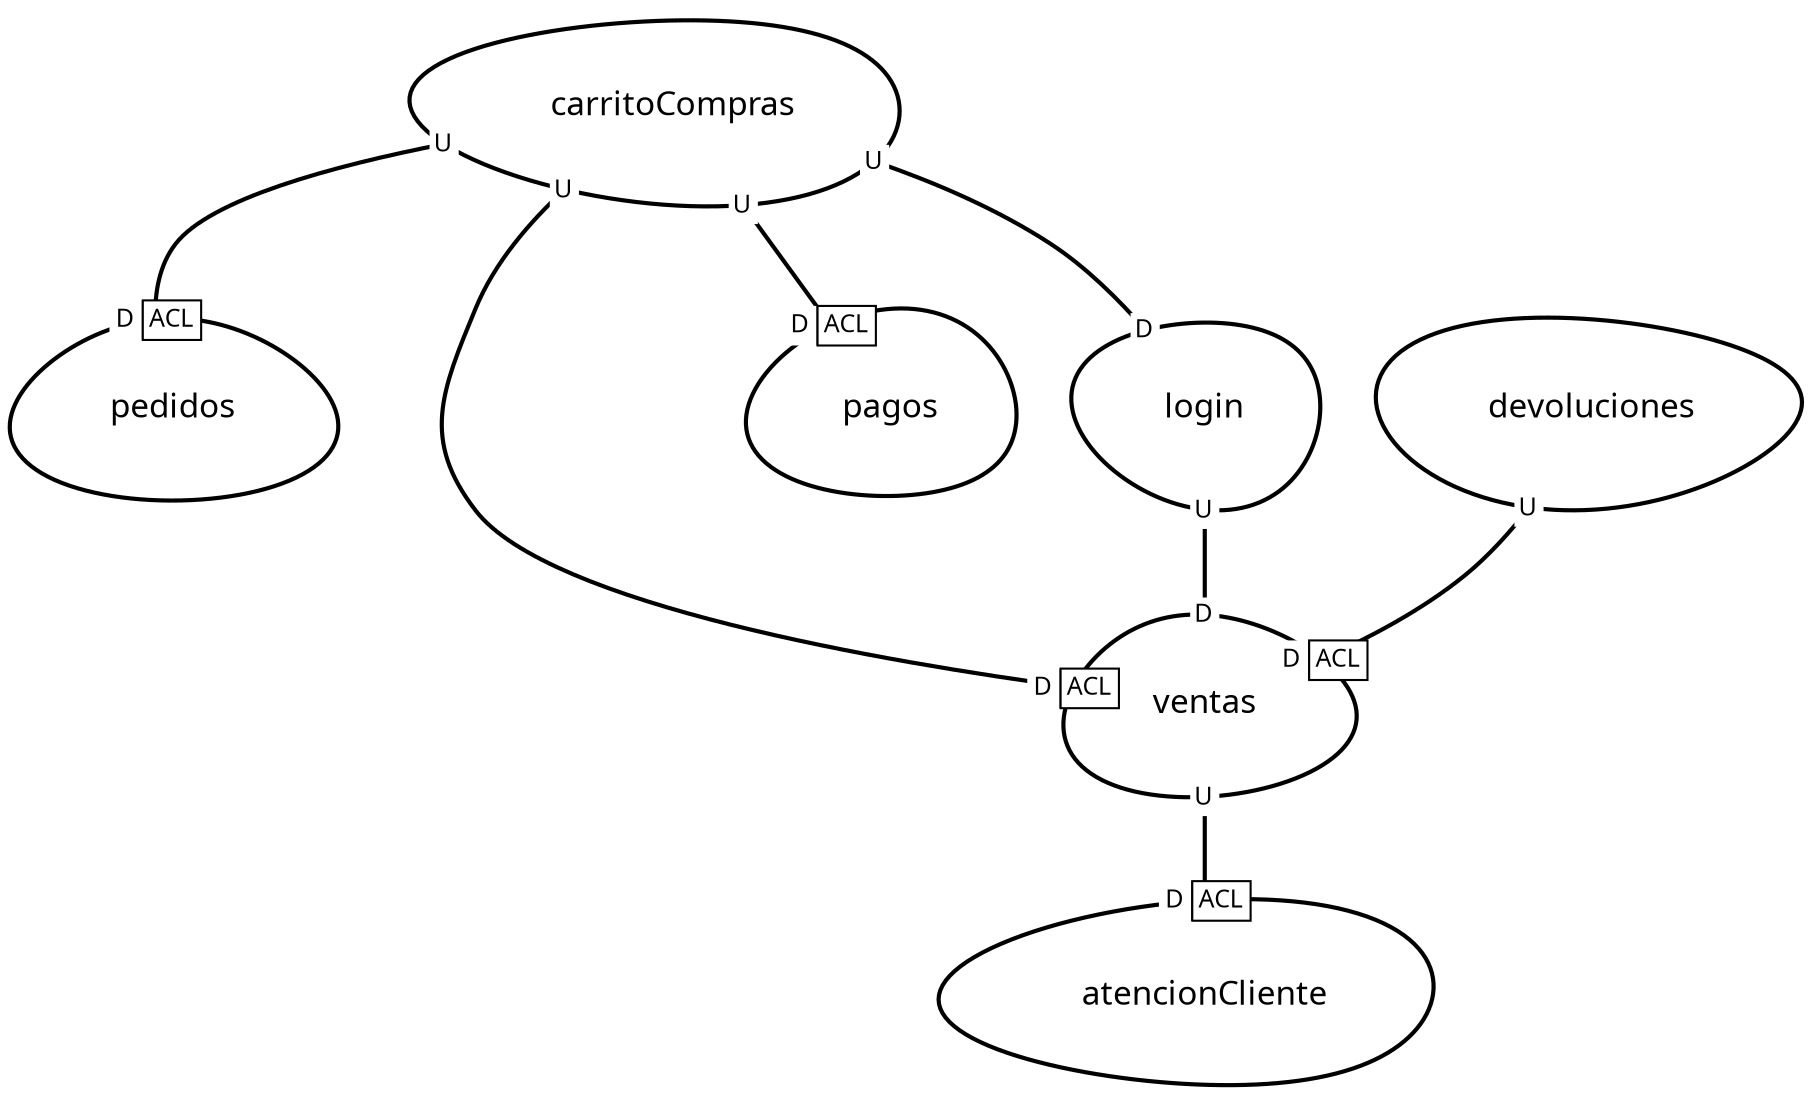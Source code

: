digraph "ContextMapGraph" {
graph ["imagepath"="/tmp/GraphvizJava"]
"atencionCliente" ["margin"="0.3","orientation"="212","shape"="egg","fontsize"="16","style"="bold","label"="atencionCliente\n","fontname"="sans-serif"]
"carritoCompras" ["margin"="0.3","orientation"="321","shape"="egg","fontsize"="16","style"="bold","label"="carritoCompras\n","fontname"="sans-serif"]
"pedidos" ["margin"="0.3","orientation"="1","shape"="egg","fontsize"="16","style"="bold","label"="pedidos\n","fontname"="sans-serif"]
"ventas" ["margin"="0.3","orientation"="12","shape"="egg","fontsize"="16","style"="bold","label"="ventas\n","fontname"="sans-serif"]
"pagos" ["margin"="0.3","orientation"="230","shape"="egg","fontsize"="16","style"="bold","label"="pagos\n","fontname"="sans-serif"]
"login" ["margin"="0.3","orientation"="314","shape"="egg","fontsize"="16","style"="bold","label"="login\n","fontname"="sans-serif"]
"devoluciones" ["margin"="0.3","orientation"="286","shape"="egg","fontsize"="16","style"="bold","label"="devoluciones\n","fontname"="sans-serif"]
"carritoCompras" -> "pedidos" ["headlabel"=<<table cellspacing="0" cellborder="1" border="0">
<tr><td bgcolor="white" sides="r">D</td><td sides="trbl" bgcolor="white"><font>ACL</font></td></tr>
</table>>,"labeldistance"="0","fontsize"="12","taillabel"=<<table cellspacing="0" cellborder="0" border="0">
<tr><td bgcolor="white">U</td></tr>
</table>>,"style"="bold","label"="                                        ","dir"="none","fontname"="sans-serif"]
"carritoCompras" -> "ventas" ["headlabel"=<<table cellspacing="0" cellborder="1" border="0">
<tr><td bgcolor="white" sides="r">D</td><td sides="trbl" bgcolor="white"><font>ACL</font></td></tr>
</table>>,"labeldistance"="0","fontsize"="12","taillabel"=<<table cellspacing="0" cellborder="0" border="0">
<tr><td bgcolor="white">U</td></tr>
</table>>,"style"="bold","label"="                                        ","dir"="none","fontname"="sans-serif"]
"carritoCompras" -> "pagos" ["headlabel"=<<table cellspacing="0" cellborder="1" border="0">
<tr><td bgcolor="white" sides="r">D</td><td sides="trbl" bgcolor="white"><font>ACL</font></td></tr>
</table>>,"labeldistance"="0","fontsize"="12","taillabel"=<<table cellspacing="0" cellborder="0" border="0">
<tr><td bgcolor="white">U</td></tr>
</table>>,"style"="bold","label"="                                        ","dir"="none","fontname"="sans-serif"]
"carritoCompras" -> "login" ["headlabel"=<<table cellspacing="0" cellborder="0" border="0">
<tr><td bgcolor="white">D</td></tr>
</table>>,"labeldistance"="0","fontsize"="12","taillabel"=<<table cellspacing="0" cellborder="0" border="0">
<tr><td bgcolor="white">U</td></tr>
</table>>,"style"="bold","label"="                                        ","dir"="none","fontname"="sans-serif"]
"ventas" -> "atencionCliente" ["headlabel"=<<table cellspacing="0" cellborder="1" border="0">
<tr><td bgcolor="white" sides="r">D</td><td sides="trbl" bgcolor="white"><font>ACL</font></td></tr>
</table>>,"labeldistance"="0","fontsize"="12","taillabel"=<<table cellspacing="0" cellborder="0" border="0">
<tr><td bgcolor="white">U</td></tr>
</table>>,"style"="bold","label"="                                        ","dir"="none","fontname"="sans-serif"]
"login" -> "ventas" ["headlabel"=<<table cellspacing="0" cellborder="0" border="0">
<tr><td bgcolor="white">D</td></tr>
</table>>,"labeldistance"="0","fontsize"="12","taillabel"=<<table cellspacing="0" cellborder="0" border="0">
<tr><td bgcolor="white">U</td></tr>
</table>>,"style"="bold","label"="                                        ","dir"="none","fontname"="sans-serif"]
"devoluciones" -> "ventas" ["headlabel"=<<table cellspacing="0" cellborder="1" border="0">
<tr><td bgcolor="white" sides="r">D</td><td sides="trbl" bgcolor="white"><font>ACL</font></td></tr>
</table>>,"labeldistance"="0","fontsize"="12","taillabel"=<<table cellspacing="0" cellborder="0" border="0">
<tr><td bgcolor="white">U</td></tr>
</table>>,"style"="bold","label"="                                        ","dir"="none","fontname"="sans-serif"]
}